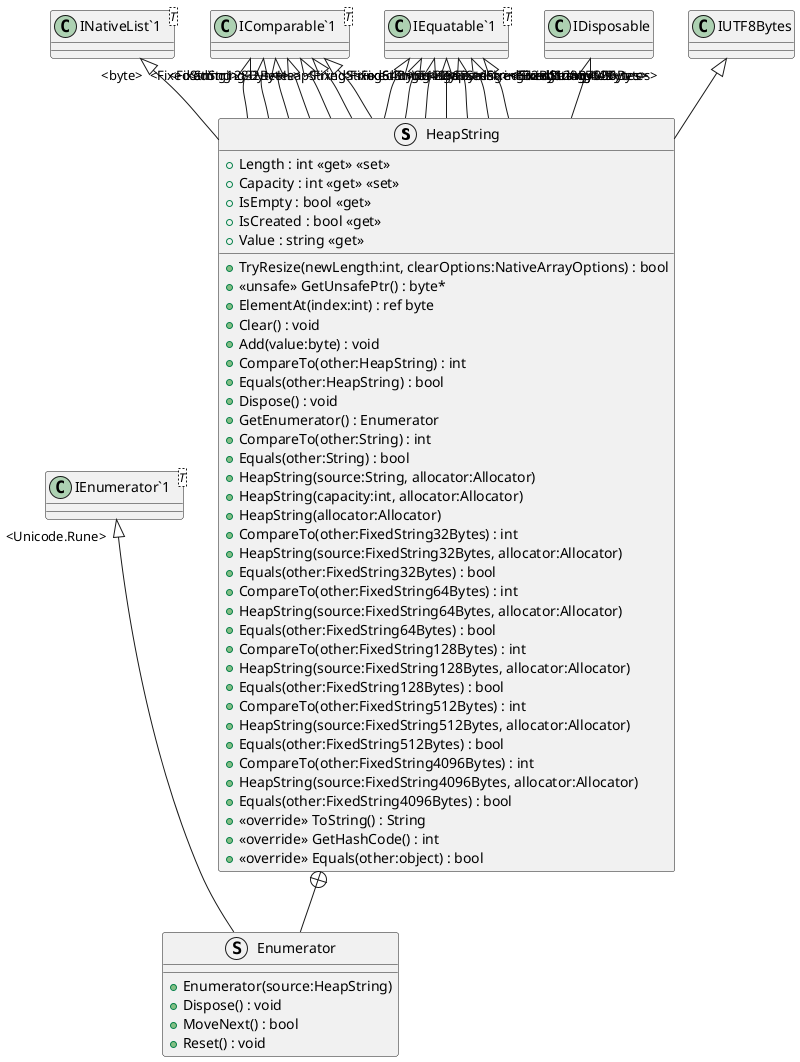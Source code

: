 @startuml
struct HeapString {
    + Length : int <<get>> <<set>>
    + Capacity : int <<get>> <<set>>
    + TryResize(newLength:int, clearOptions:NativeArrayOptions) : bool
    + IsEmpty : bool <<get>>
    + IsCreated : bool <<get>>
    + <<unsafe>> GetUnsafePtr() : byte*
    + ElementAt(index:int) : ref byte
    + Clear() : void
    + Add(value:byte) : void
    + CompareTo(other:HeapString) : int
    + Equals(other:HeapString) : bool
    + Dispose() : void
    + Value : string <<get>>
    + GetEnumerator() : Enumerator
    + CompareTo(other:String) : int
    + Equals(other:String) : bool
    + HeapString(source:String, allocator:Allocator)
    + HeapString(capacity:int, allocator:Allocator)
    + HeapString(allocator:Allocator)
    + CompareTo(other:FixedString32Bytes) : int
    + HeapString(source:FixedString32Bytes, allocator:Allocator)
    + Equals(other:FixedString32Bytes) : bool
    + CompareTo(other:FixedString64Bytes) : int
    + HeapString(source:FixedString64Bytes, allocator:Allocator)
    + Equals(other:FixedString64Bytes) : bool
    + CompareTo(other:FixedString128Bytes) : int
    + HeapString(source:FixedString128Bytes, allocator:Allocator)
    + Equals(other:FixedString128Bytes) : bool
    + CompareTo(other:FixedString512Bytes) : int
    + HeapString(source:FixedString512Bytes, allocator:Allocator)
    + Equals(other:FixedString512Bytes) : bool
    + CompareTo(other:FixedString4096Bytes) : int
    + HeapString(source:FixedString4096Bytes, allocator:Allocator)
    + Equals(other:FixedString4096Bytes) : bool
    + <<override>> ToString() : String
    + <<override>> GetHashCode() : int
    + <<override>> Equals(other:object) : bool
}
class "INativeList`1"<T> {
}
class "IComparable`1"<T> {
}
class "IEquatable`1"<T> {
}
struct Enumerator {
    + Enumerator(source:HeapString)
    + Dispose() : void
    + MoveNext() : bool
    + Reset() : void
}
class "IEnumerator`1"<T> {
}
"INativeList`1" "<byte>" <|-- HeapString
IDisposable <|-- HeapString
IUTF8Bytes <|-- HeapString
"IComparable`1" "<String>" <|-- HeapString
"IEquatable`1" "<String>" <|-- HeapString
"IComparable`1" "<HeapString>" <|-- HeapString
"IEquatable`1" "<HeapString>" <|-- HeapString
"IComparable`1" "<FixedString32Bytes>" <|-- HeapString
"IEquatable`1" "<FixedString32Bytes>" <|-- HeapString
"IComparable`1" "<FixedString64Bytes>" <|-- HeapString
"IEquatable`1" "<FixedString64Bytes>" <|-- HeapString
"IComparable`1" "<FixedString128Bytes>" <|-- HeapString
"IEquatable`1" "<FixedString128Bytes>" <|-- HeapString
"IComparable`1" "<FixedString512Bytes>" <|-- HeapString
"IEquatable`1" "<FixedString512Bytes>" <|-- HeapString
"IComparable`1" "<FixedString4096Bytes>" <|-- HeapString
"IEquatable`1" "<FixedString4096Bytes>" <|-- HeapString
HeapString +-- Enumerator
"IEnumerator`1" "<Unicode.Rune>" <|-- Enumerator
@enduml
